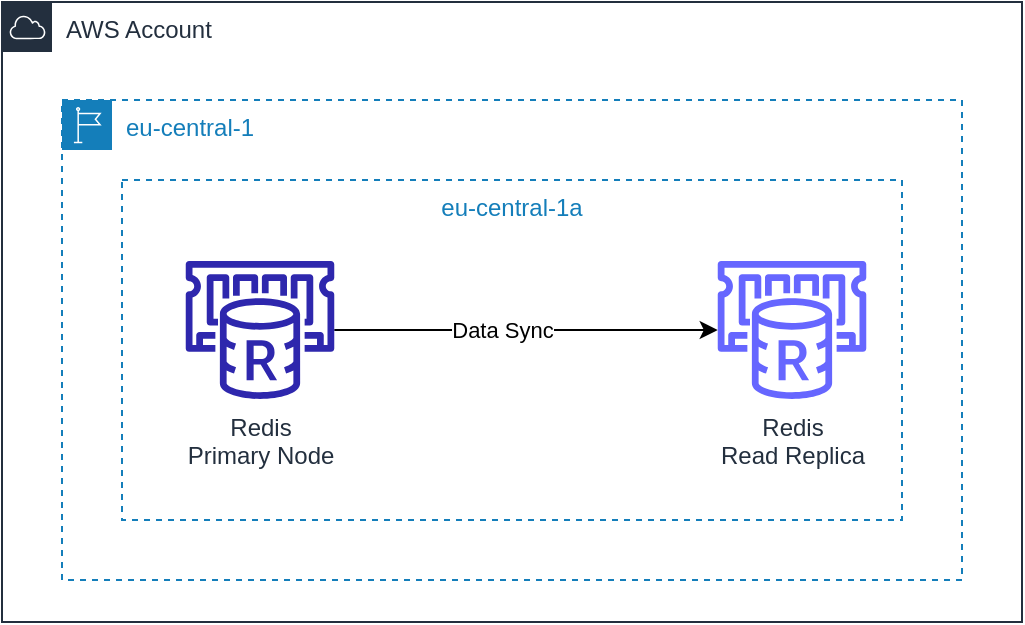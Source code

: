 <mxfile version="21.3.8" type="device" pages="3">
  <diagram name="single-replica" id="fR_4DEYkgUkf_M3soYQo">
    <mxGraphModel dx="2390" dy="1260" grid="1" gridSize="10" guides="1" tooltips="1" connect="1" arrows="1" fold="1" page="1" pageScale="1" pageWidth="850" pageHeight="1100" math="0" shadow="0">
      <root>
        <mxCell id="0" />
        <mxCell id="1" parent="0" />
        <mxCell id="mAfOacy3YLwG3TaZKsIw-1" value="AWS Account" style="points=[[0,0],[0.25,0],[0.5,0],[0.75,0],[1,0],[1,0.25],[1,0.5],[1,0.75],[1,1],[0.75,1],[0.5,1],[0.25,1],[0,1],[0,0.75],[0,0.5],[0,0.25]];outlineConnect=0;gradientColor=none;html=1;whiteSpace=wrap;fontSize=12;fontStyle=0;container=1;pointerEvents=0;collapsible=0;recursiveResize=0;shape=mxgraph.aws4.group;grIcon=mxgraph.aws4.group_aws_cloud;strokeColor=#232F3E;fillColor=none;verticalAlign=top;align=left;spacingLeft=30;fontColor=#232F3E;dashed=0;" vertex="1" parent="1">
          <mxGeometry x="30" y="40" width="510" height="310" as="geometry" />
        </mxCell>
        <mxCell id="mAfOacy3YLwG3TaZKsIw-2" value="eu-central-1" style="points=[[0,0],[0.25,0],[0.5,0],[0.75,0],[1,0],[1,0.25],[1,0.5],[1,0.75],[1,1],[0.75,1],[0.5,1],[0.25,1],[0,1],[0,0.75],[0,0.5],[0,0.25]];outlineConnect=0;gradientColor=none;html=1;whiteSpace=wrap;fontSize=12;fontStyle=0;container=1;pointerEvents=0;collapsible=0;recursiveResize=0;shape=mxgraph.aws4.group;grIcon=mxgraph.aws4.group_region;strokeColor=#147EBA;fillColor=none;verticalAlign=top;align=left;spacingLeft=30;fontColor=#147EBA;dashed=1;" vertex="1" parent="mAfOacy3YLwG3TaZKsIw-1">
          <mxGeometry x="30" y="49" width="450" height="240" as="geometry" />
        </mxCell>
        <mxCell id="mAfOacy3YLwG3TaZKsIw-3" value="eu-central-1a" style="fillColor=none;strokeColor=#147EBA;dashed=1;verticalAlign=top;fontStyle=0;fontColor=#147EBA;whiteSpace=wrap;html=1;" vertex="1" parent="mAfOacy3YLwG3TaZKsIw-2">
          <mxGeometry x="30" y="40" width="390" height="170" as="geometry" />
        </mxCell>
        <mxCell id="mAfOacy3YLwG3TaZKsIw-4" style="edgeStyle=orthogonalEdgeStyle;rounded=0;orthogonalLoop=1;jettySize=auto;html=1;exitX=0.5;exitY=1;exitDx=0;exitDy=0;" edge="1" parent="mAfOacy3YLwG3TaZKsIw-2" source="mAfOacy3YLwG3TaZKsIw-3" target="mAfOacy3YLwG3TaZKsIw-3">
          <mxGeometry relative="1" as="geometry" />
        </mxCell>
        <mxCell id="mAfOacy3YLwG3TaZKsIw-12" value="Data Sync" style="edgeStyle=orthogonalEdgeStyle;rounded=0;orthogonalLoop=1;jettySize=auto;html=1;" edge="1" parent="mAfOacy3YLwG3TaZKsIw-2" source="mAfOacy3YLwG3TaZKsIw-10" target="mAfOacy3YLwG3TaZKsIw-11">
          <mxGeometry x="-0.125" relative="1" as="geometry">
            <mxPoint as="offset" />
          </mxGeometry>
        </mxCell>
        <mxCell id="mAfOacy3YLwG3TaZKsIw-10" value="Redis&lt;br&gt;Primary Node" style="sketch=0;outlineConnect=0;fontColor=#232F3E;gradientColor=none;fillColor=#2E27AD;strokeColor=none;dashed=0;verticalLabelPosition=bottom;verticalAlign=top;align=center;html=1;fontSize=12;fontStyle=0;aspect=fixed;pointerEvents=1;shape=mxgraph.aws4.elasticache_for_redis;" vertex="1" parent="mAfOacy3YLwG3TaZKsIw-2">
          <mxGeometry x="60" y="80.5" width="78" height="69" as="geometry" />
        </mxCell>
        <mxCell id="mAfOacy3YLwG3TaZKsIw-11" value="Redis&lt;br&gt;Read Replica" style="sketch=0;outlineConnect=0;fontColor=#232F3E;gradientColor=none;fillColor=#6666FF;strokeColor=none;dashed=0;verticalLabelPosition=bottom;verticalAlign=top;align=center;html=1;fontSize=12;fontStyle=0;aspect=fixed;pointerEvents=1;shape=mxgraph.aws4.elasticache_for_redis;" vertex="1" parent="mAfOacy3YLwG3TaZKsIw-2">
          <mxGeometry x="326" y="80.5" width="78" height="69" as="geometry" />
        </mxCell>
      </root>
    </mxGraphModel>
  </diagram>
  <diagram id="sxjtNazLW0q08Y3FRpxE" name="3-azs">
    <mxGraphModel dx="1793" dy="945" grid="1" gridSize="10" guides="1" tooltips="1" connect="1" arrows="1" fold="1" page="1" pageScale="1" pageWidth="850" pageHeight="1100" math="0" shadow="0">
      <root>
        <mxCell id="0" />
        <mxCell id="1" parent="0" />
        <mxCell id="-YCU1E4OxNIoEOLkfOz--1" value="AWS Account" style="points=[[0,0],[0.25,0],[0.5,0],[0.75,0],[1,0],[1,0.25],[1,0.5],[1,0.75],[1,1],[0.75,1],[0.5,1],[0.25,1],[0,1],[0,0.75],[0,0.5],[0,0.25]];outlineConnect=0;gradientColor=none;html=1;whiteSpace=wrap;fontSize=12;fontStyle=0;container=1;pointerEvents=0;collapsible=0;recursiveResize=0;shape=mxgraph.aws4.group;grIcon=mxgraph.aws4.group_aws_cloud;strokeColor=#232F3E;fillColor=none;verticalAlign=top;align=left;spacingLeft=30;fontColor=#232F3E;dashed=0;" vertex="1" parent="1">
          <mxGeometry x="40" y="30" width="690" height="910" as="geometry" />
        </mxCell>
        <mxCell id="-YCU1E4OxNIoEOLkfOz--2" value="eu-central-1" style="points=[[0,0],[0.25,0],[0.5,0],[0.75,0],[1,0],[1,0.25],[1,0.5],[1,0.75],[1,1],[0.75,1],[0.5,1],[0.25,1],[0,1],[0,0.75],[0,0.5],[0,0.25]];outlineConnect=0;gradientColor=none;html=1;whiteSpace=wrap;fontSize=12;fontStyle=0;container=1;pointerEvents=0;collapsible=0;recursiveResize=0;shape=mxgraph.aws4.group;grIcon=mxgraph.aws4.group_region;strokeColor=#147EBA;fillColor=none;verticalAlign=top;align=left;spacingLeft=30;fontColor=#147EBA;dashed=1;" vertex="1" parent="-YCU1E4OxNIoEOLkfOz--1">
          <mxGeometry x="30" y="40" width="620" height="850" as="geometry" />
        </mxCell>
        <mxCell id="-YCU1E4OxNIoEOLkfOz--3" value="eu-central-1a" style="fillColor=none;strokeColor=#147EBA;dashed=1;verticalAlign=top;fontStyle=0;fontColor=#147EBA;whiteSpace=wrap;html=1;" vertex="1" parent="-YCU1E4OxNIoEOLkfOz--2">
          <mxGeometry x="30" y="40" width="550" height="250" as="geometry" />
        </mxCell>
        <mxCell id="-YCU1E4OxNIoEOLkfOz--4" style="edgeStyle=orthogonalEdgeStyle;rounded=0;orthogonalLoop=1;jettySize=auto;html=1;exitX=0.5;exitY=1;exitDx=0;exitDy=0;" edge="1" parent="-YCU1E4OxNIoEOLkfOz--2" source="-YCU1E4OxNIoEOLkfOz--3" target="-YCU1E4OxNIoEOLkfOz--3">
          <mxGeometry relative="1" as="geometry" />
        </mxCell>
        <mxCell id="-YCU1E4OxNIoEOLkfOz--5" value="eu-central-1b" style="fillColor=none;strokeColor=#147EBA;dashed=1;verticalAlign=top;fontStyle=0;fontColor=#147EBA;whiteSpace=wrap;html=1;" vertex="1" parent="-YCU1E4OxNIoEOLkfOz--2">
          <mxGeometry x="30" y="310" width="550" height="250" as="geometry" />
        </mxCell>
        <mxCell id="-YCU1E4OxNIoEOLkfOz--6" style="edgeStyle=orthogonalEdgeStyle;rounded=0;orthogonalLoop=1;jettySize=auto;html=1;" edge="1" parent="-YCU1E4OxNIoEOLkfOz--2" source="-YCU1E4OxNIoEOLkfOz--8" target="-YCU1E4OxNIoEOLkfOz--10">
          <mxGeometry relative="1" as="geometry" />
        </mxCell>
        <mxCell id="-YCU1E4OxNIoEOLkfOz--7" style="edgeStyle=orthogonalEdgeStyle;rounded=0;orthogonalLoop=1;jettySize=auto;html=1;" edge="1" parent="-YCU1E4OxNIoEOLkfOz--2" source="-YCU1E4OxNIoEOLkfOz--8" target="-YCU1E4OxNIoEOLkfOz--9">
          <mxGeometry relative="1" as="geometry" />
        </mxCell>
        <mxCell id="-YCU1E4OxNIoEOLkfOz--20" style="edgeStyle=orthogonalEdgeStyle;rounded=0;orthogonalLoop=1;jettySize=auto;html=1;entryX=0;entryY=0.5;entryDx=0;entryDy=0;entryPerimeter=0;" edge="1" parent="-YCU1E4OxNIoEOLkfOz--2" source="-YCU1E4OxNIoEOLkfOz--8" target="-YCU1E4OxNIoEOLkfOz--11">
          <mxGeometry relative="1" as="geometry" />
        </mxCell>
        <mxCell id="-YCU1E4OxNIoEOLkfOz--21" style="edgeStyle=orthogonalEdgeStyle;rounded=0;orthogonalLoop=1;jettySize=auto;html=1;entryX=0;entryY=0.5;entryDx=0;entryDy=0;entryPerimeter=0;" edge="1" parent="-YCU1E4OxNIoEOLkfOz--2" source="-YCU1E4OxNIoEOLkfOz--8" target="-YCU1E4OxNIoEOLkfOz--12">
          <mxGeometry relative="1" as="geometry" />
        </mxCell>
        <mxCell id="-YCU1E4OxNIoEOLkfOz--8" value="Redis&lt;br&gt;Primary Node" style="sketch=0;outlineConnect=0;fontColor=#232F3E;gradientColor=none;fillColor=#2E27AD;strokeColor=none;dashed=0;verticalLabelPosition=bottom;verticalAlign=top;align=center;html=1;fontSize=12;fontStyle=0;aspect=fixed;pointerEvents=1;shape=mxgraph.aws4.elasticache_for_redis;" vertex="1" parent="-YCU1E4OxNIoEOLkfOz--2">
          <mxGeometry x="70" y="130.5" width="78" height="69" as="geometry" />
        </mxCell>
        <mxCell id="-YCU1E4OxNIoEOLkfOz--9" value="Redis&lt;br&gt;Read Replica" style="sketch=0;outlineConnect=0;fontColor=#232F3E;gradientColor=none;fillColor=#6666FF;strokeColor=none;dashed=0;verticalLabelPosition=bottom;verticalAlign=top;align=center;html=1;fontSize=12;fontStyle=0;aspect=fixed;pointerEvents=1;shape=mxgraph.aws4.elasticache_for_redis;" vertex="1" parent="-YCU1E4OxNIoEOLkfOz--2">
          <mxGeometry x="380" y="180" width="78" height="69" as="geometry" />
        </mxCell>
        <mxCell id="-YCU1E4OxNIoEOLkfOz--10" value="Redis&lt;br&gt;Read Replica" style="sketch=0;outlineConnect=0;fontColor=#232F3E;gradientColor=none;fillColor=#6666FF;strokeColor=none;dashed=0;verticalLabelPosition=bottom;verticalAlign=top;align=center;html=1;fontSize=12;fontStyle=0;aspect=fixed;pointerEvents=1;shape=mxgraph.aws4.elasticache_for_redis;" vertex="1" parent="-YCU1E4OxNIoEOLkfOz--2">
          <mxGeometry x="380" y="61.5" width="78" height="69" as="geometry" />
        </mxCell>
        <mxCell id="-YCU1E4OxNIoEOLkfOz--11" value="Redis&lt;br&gt;Read Replica" style="sketch=0;outlineConnect=0;fontColor=#232F3E;gradientColor=none;fillColor=#6666FF;strokeColor=none;dashed=0;verticalLabelPosition=bottom;verticalAlign=top;align=center;html=1;fontSize=12;fontStyle=0;aspect=fixed;pointerEvents=1;shape=mxgraph.aws4.elasticache_for_redis;points=[[0,0.5,0,0,0]];" vertex="1" parent="-YCU1E4OxNIoEOLkfOz--2">
          <mxGeometry x="380" y="330" width="78" height="69" as="geometry" />
        </mxCell>
        <mxCell id="-YCU1E4OxNIoEOLkfOz--12" value="Redis&lt;br&gt;Read Replica" style="sketch=0;outlineConnect=0;fontColor=#232F3E;gradientColor=none;fillColor=#6666FF;strokeColor=none;dashed=0;verticalLabelPosition=bottom;verticalAlign=top;align=center;html=1;fontSize=12;fontStyle=0;aspect=fixed;pointerEvents=1;shape=mxgraph.aws4.elasticache_for_redis;points=[[0,0.5,0,0,0]];" vertex="1" parent="-YCU1E4OxNIoEOLkfOz--2">
          <mxGeometry x="380" y="450" width="78" height="69" as="geometry" />
        </mxCell>
        <mxCell id="-YCU1E4OxNIoEOLkfOz--13" value="eu-central-1c" style="fillColor=none;strokeColor=#147EBA;dashed=1;verticalAlign=top;fontStyle=0;fontColor=#147EBA;whiteSpace=wrap;html=1;" vertex="1" parent="1">
          <mxGeometry x="100" y="640" width="550" height="250" as="geometry" />
        </mxCell>
        <mxCell id="-YCU1E4OxNIoEOLkfOz--14" value="Redis&lt;br&gt;Read Replica" style="sketch=0;outlineConnect=0;fontColor=#232F3E;gradientColor=none;fillColor=#6666FF;strokeColor=none;dashed=0;verticalLabelPosition=bottom;verticalAlign=top;align=center;html=1;fontSize=12;fontStyle=0;aspect=fixed;pointerEvents=1;shape=mxgraph.aws4.elasticache_for_redis;points=[[0,0.5,0,0,0]];" vertex="1" parent="1">
          <mxGeometry x="450" y="660" width="78" height="69" as="geometry" />
        </mxCell>
        <mxCell id="-YCU1E4OxNIoEOLkfOz--15" value="Redis&lt;br&gt;Read Replica" style="sketch=0;outlineConnect=0;fontColor=#232F3E;gradientColor=none;fillColor=#6666FF;strokeColor=none;dashed=0;verticalLabelPosition=bottom;verticalAlign=top;align=center;html=1;fontSize=12;fontStyle=0;aspect=fixed;pointerEvents=1;shape=mxgraph.aws4.elasticache_for_redis;points=[[0,0.5,0,0,0]];" vertex="1" parent="1">
          <mxGeometry x="450" y="780" width="78" height="69" as="geometry" />
        </mxCell>
        <mxCell id="-YCU1E4OxNIoEOLkfOz--22" style="edgeStyle=orthogonalEdgeStyle;rounded=0;orthogonalLoop=1;jettySize=auto;html=1;entryX=0;entryY=0.5;entryDx=0;entryDy=0;entryPerimeter=0;" edge="1" parent="1" source="-YCU1E4OxNIoEOLkfOz--8" target="-YCU1E4OxNIoEOLkfOz--14">
          <mxGeometry relative="1" as="geometry" />
        </mxCell>
        <mxCell id="-YCU1E4OxNIoEOLkfOz--23" style="edgeStyle=orthogonalEdgeStyle;rounded=0;orthogonalLoop=1;jettySize=auto;html=1;entryX=0;entryY=0.5;entryDx=0;entryDy=0;entryPerimeter=0;" edge="1" parent="1" source="-YCU1E4OxNIoEOLkfOz--8" target="-YCU1E4OxNIoEOLkfOz--15">
          <mxGeometry relative="1" as="geometry" />
        </mxCell>
        <mxCell id="-YCU1E4OxNIoEOLkfOz--24" value="Data sync" style="edgeLabel;html=1;align=center;verticalAlign=middle;resizable=0;points=[];" vertex="1" connectable="0" parent="-YCU1E4OxNIoEOLkfOz--23">
          <mxGeometry x="-0.867" y="1" relative="1" as="geometry">
            <mxPoint as="offset" />
          </mxGeometry>
        </mxCell>
      </root>
    </mxGraphModel>
  </diagram>
  <diagram id="5tYGZjP173d9C_KzAyL_" name="backups">
    <mxGraphModel dx="1434" dy="756" grid="1" gridSize="10" guides="1" tooltips="1" connect="1" arrows="1" fold="1" page="1" pageScale="1" pageWidth="850" pageHeight="1100" math="0" shadow="0">
      <root>
        <mxCell id="0" />
        <mxCell id="1" parent="0" />
        <mxCell id="Rm7h0ZKAGyYPG9iMS9iA-1" value="AWS Account" style="points=[[0,0],[0.25,0],[0.5,0],[0.75,0],[1,0],[1,0.25],[1,0.5],[1,0.75],[1,1],[0.75,1],[0.5,1],[0.25,1],[0,1],[0,0.75],[0,0.5],[0,0.25]];outlineConnect=0;gradientColor=none;html=1;whiteSpace=wrap;fontSize=12;fontStyle=0;container=1;pointerEvents=0;collapsible=0;recursiveResize=0;shape=mxgraph.aws4.group;grIcon=mxgraph.aws4.group_aws_cloud;strokeColor=#232F3E;fillColor=none;verticalAlign=top;align=left;spacingLeft=30;fontColor=#232F3E;dashed=0;" vertex="1" parent="1">
          <mxGeometry x="30" y="40" width="510" height="600" as="geometry" />
        </mxCell>
        <mxCell id="Rm7h0ZKAGyYPG9iMS9iA-2" value="eu-central-1" style="points=[[0,0],[0.25,0],[0.5,0],[0.75,0],[1,0],[1,0.25],[1,0.5],[1,0.75],[1,1],[0.75,1],[0.5,1],[0.25,1],[0,1],[0,0.75],[0,0.5],[0,0.25]];outlineConnect=0;gradientColor=none;html=1;whiteSpace=wrap;fontSize=12;fontStyle=0;container=1;pointerEvents=0;collapsible=0;recursiveResize=0;shape=mxgraph.aws4.group;grIcon=mxgraph.aws4.group_region;strokeColor=#147EBA;fillColor=none;verticalAlign=top;align=left;spacingLeft=30;fontColor=#147EBA;dashed=1;" vertex="1" parent="Rm7h0ZKAGyYPG9iMS9iA-1">
          <mxGeometry x="30" y="49" width="450" height="521" as="geometry" />
        </mxCell>
        <mxCell id="Rm7h0ZKAGyYPG9iMS9iA-3" value="eu-central-1a" style="fillColor=none;strokeColor=#147EBA;dashed=1;verticalAlign=top;fontStyle=0;fontColor=#147EBA;whiteSpace=wrap;html=1;" vertex="1" parent="Rm7h0ZKAGyYPG9iMS9iA-2">
          <mxGeometry x="30" y="40" width="390" height="290" as="geometry" />
        </mxCell>
        <mxCell id="Rm7h0ZKAGyYPG9iMS9iA-4" style="edgeStyle=orthogonalEdgeStyle;rounded=0;orthogonalLoop=1;jettySize=auto;html=1;exitX=0.5;exitY=1;exitDx=0;exitDy=0;" edge="1" parent="Rm7h0ZKAGyYPG9iMS9iA-2" source="Rm7h0ZKAGyYPG9iMS9iA-3" target="Rm7h0ZKAGyYPG9iMS9iA-3">
          <mxGeometry relative="1" as="geometry" />
        </mxCell>
        <mxCell id="Rm7h0ZKAGyYPG9iMS9iA-5" value="Data Sync" style="edgeStyle=orthogonalEdgeStyle;rounded=0;orthogonalLoop=1;jettySize=auto;html=1;entryX=0;entryY=0.5;entryDx=0;entryDy=0;entryPerimeter=0;" edge="1" parent="Rm7h0ZKAGyYPG9iMS9iA-2" source="Rm7h0ZKAGyYPG9iMS9iA-6" target="Rm7h0ZKAGyYPG9iMS9iA-7">
          <mxGeometry x="-0.588" relative="1" as="geometry">
            <mxPoint as="offset" />
          </mxGeometry>
        </mxCell>
        <mxCell id="Rm7h0ZKAGyYPG9iMS9iA-10" style="edgeStyle=orthogonalEdgeStyle;rounded=0;orthogonalLoop=1;jettySize=auto;html=1;entryX=0;entryY=0.5;entryDx=0;entryDy=0;entryPerimeter=0;" edge="1" parent="Rm7h0ZKAGyYPG9iMS9iA-2" source="Rm7h0ZKAGyYPG9iMS9iA-6" target="Rm7h0ZKAGyYPG9iMS9iA-8">
          <mxGeometry relative="1" as="geometry" />
        </mxCell>
        <mxCell id="Rm7h0ZKAGyYPG9iMS9iA-12" style="edgeStyle=orthogonalEdgeStyle;rounded=0;orthogonalLoop=1;jettySize=auto;html=1;" edge="1" parent="Rm7h0ZKAGyYPG9iMS9iA-2" source="Rm7h0ZKAGyYPG9iMS9iA-6" target="Rm7h0ZKAGyYPG9iMS9iA-11">
          <mxGeometry relative="1" as="geometry" />
        </mxCell>
        <mxCell id="Rm7h0ZKAGyYPG9iMS9iA-13" value="Process&lt;br&gt;synching&lt;br&gt;the storages and&lt;br&gt;creating a snapshot" style="edgeLabel;html=1;align=center;verticalAlign=middle;resizable=0;points=[];" vertex="1" connectable="0" parent="Rm7h0ZKAGyYPG9iMS9iA-12">
          <mxGeometry x="-0.122" relative="1" as="geometry">
            <mxPoint y="1" as="offset" />
          </mxGeometry>
        </mxCell>
        <mxCell id="Rm7h0ZKAGyYPG9iMS9iA-6" value="Redis&lt;br&gt;Primary Node" style="sketch=0;outlineConnect=0;fontColor=#232F3E;gradientColor=none;fillColor=#2E27AD;strokeColor=none;dashed=0;verticalLabelPosition=bottom;verticalAlign=top;align=center;html=1;fontSize=12;fontStyle=0;aspect=fixed;pointerEvents=1;shape=mxgraph.aws4.elasticache_for_redis;" vertex="1" parent="Rm7h0ZKAGyYPG9iMS9iA-2">
          <mxGeometry x="60" y="150.5" width="78" height="69" as="geometry" />
        </mxCell>
        <mxCell id="Rm7h0ZKAGyYPG9iMS9iA-7" value="Redis&lt;br&gt;Read Replica" style="sketch=0;outlineConnect=0;fontColor=#232F3E;gradientColor=none;fillColor=#6666FF;strokeColor=none;dashed=0;verticalLabelPosition=bottom;verticalAlign=top;align=center;html=1;fontSize=12;fontStyle=0;aspect=fixed;pointerEvents=1;shape=mxgraph.aws4.elasticache_for_redis;points=[[0,0.5,0,0,0]];" vertex="1" parent="Rm7h0ZKAGyYPG9iMS9iA-2">
          <mxGeometry x="326" y="80.5" width="78" height="69" as="geometry" />
        </mxCell>
        <mxCell id="Rm7h0ZKAGyYPG9iMS9iA-8" value="Redis&lt;br&gt;Read Replica" style="sketch=0;outlineConnect=0;fontColor=#232F3E;gradientColor=none;fillColor=#6666FF;strokeColor=none;dashed=0;verticalLabelPosition=bottom;verticalAlign=top;align=center;html=1;fontSize=12;fontStyle=0;aspect=fixed;pointerEvents=1;shape=mxgraph.aws4.elasticache_for_redis;points=[[0,0.5,0,0,0]];" vertex="1" parent="Rm7h0ZKAGyYPG9iMS9iA-2">
          <mxGeometry x="326" y="201" width="78" height="69" as="geometry" />
        </mxCell>
        <mxCell id="Rm7h0ZKAGyYPG9iMS9iA-11" value="S3 Bucket" style="sketch=0;outlineConnect=0;fontColor=#232F3E;gradientColor=none;fillColor=#3F8624;strokeColor=none;dashed=0;verticalLabelPosition=bottom;verticalAlign=top;align=center;html=1;fontSize=12;fontStyle=0;aspect=fixed;pointerEvents=1;shape=mxgraph.aws4.bucket;" vertex="1" parent="Rm7h0ZKAGyYPG9iMS9iA-2">
          <mxGeometry x="62" y="391" width="75" height="78" as="geometry" />
        </mxCell>
      </root>
    </mxGraphModel>
  </diagram>
</mxfile>
